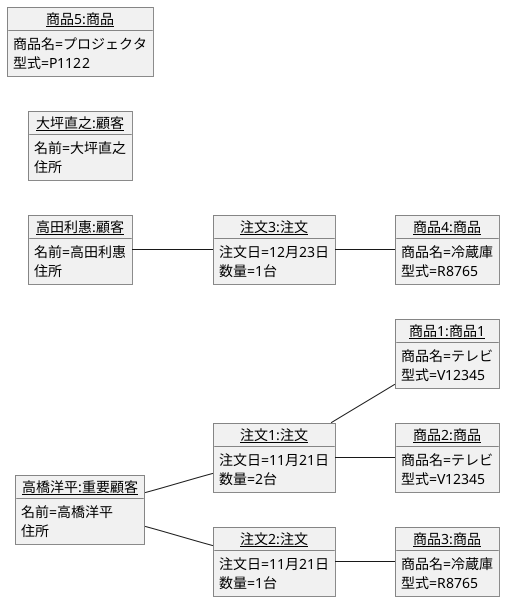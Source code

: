 @startuml 演習3-7オブジェクト図
left to right direction
object "<u>高橋洋平:重要顧客</u>" as actor1{
    名前=高橋洋平
    住所
}

object "<u>高田利惠:顧客</u>" as actor2{
    名前=高田利惠
    住所
}
object "<u>大坪直之:顧客</u>" as actor3{
    名前=大坪直之
    住所
}

object "<u>注文1:注文</u>" as case1{
    注文日=11月21日
    数量=2台
}

object "<u>注文2:注文</u>" as case2{
    注文日=11月21日
    数量=1台
}

object "<u>注文3:注文</u>" as case3{
    注文日=12月23日
    数量=1台
}


object "<u>商品1:商品1</u>" as item1{
    商品名=テレビ
    型式=V12345
}
object "<u>商品2:商品</u>" as item1_1{
    商品名=テレビ
    型式=V12345
}

object "<u>商品3:商品</u>" as item2{
    商品名=冷蔵庫
    型式=R8765
}
object "<u>商品4:商品</u>" as item2_1{
    商品名=冷蔵庫
    型式=R8765
}

object "<u>商品5:商品</u>" as item3{
    商品名=プロジェクタ
    型式=P1122
}


actor1 -- case1
actor1 -- case2
case1 -- item1
case1 -- item1_1
case2 -- item2


actor2 -- case3
case3 -- item2_1
@enduml